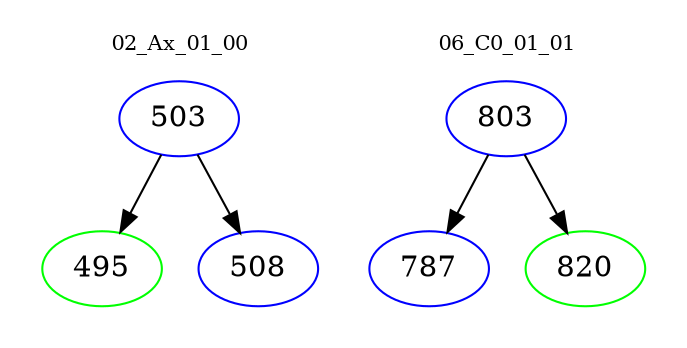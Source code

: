 digraph{
subgraph cluster_0 {
color = white
label = "02_Ax_01_00";
fontsize=10;
T0_503 [label="503", color="blue"]
T0_503 -> T0_495 [color="black"]
T0_495 [label="495", color="green"]
T0_503 -> T0_508 [color="black"]
T0_508 [label="508", color="blue"]
}
subgraph cluster_1 {
color = white
label = "06_C0_01_01";
fontsize=10;
T1_803 [label="803", color="blue"]
T1_803 -> T1_787 [color="black"]
T1_787 [label="787", color="blue"]
T1_803 -> T1_820 [color="black"]
T1_820 [label="820", color="green"]
}
}
